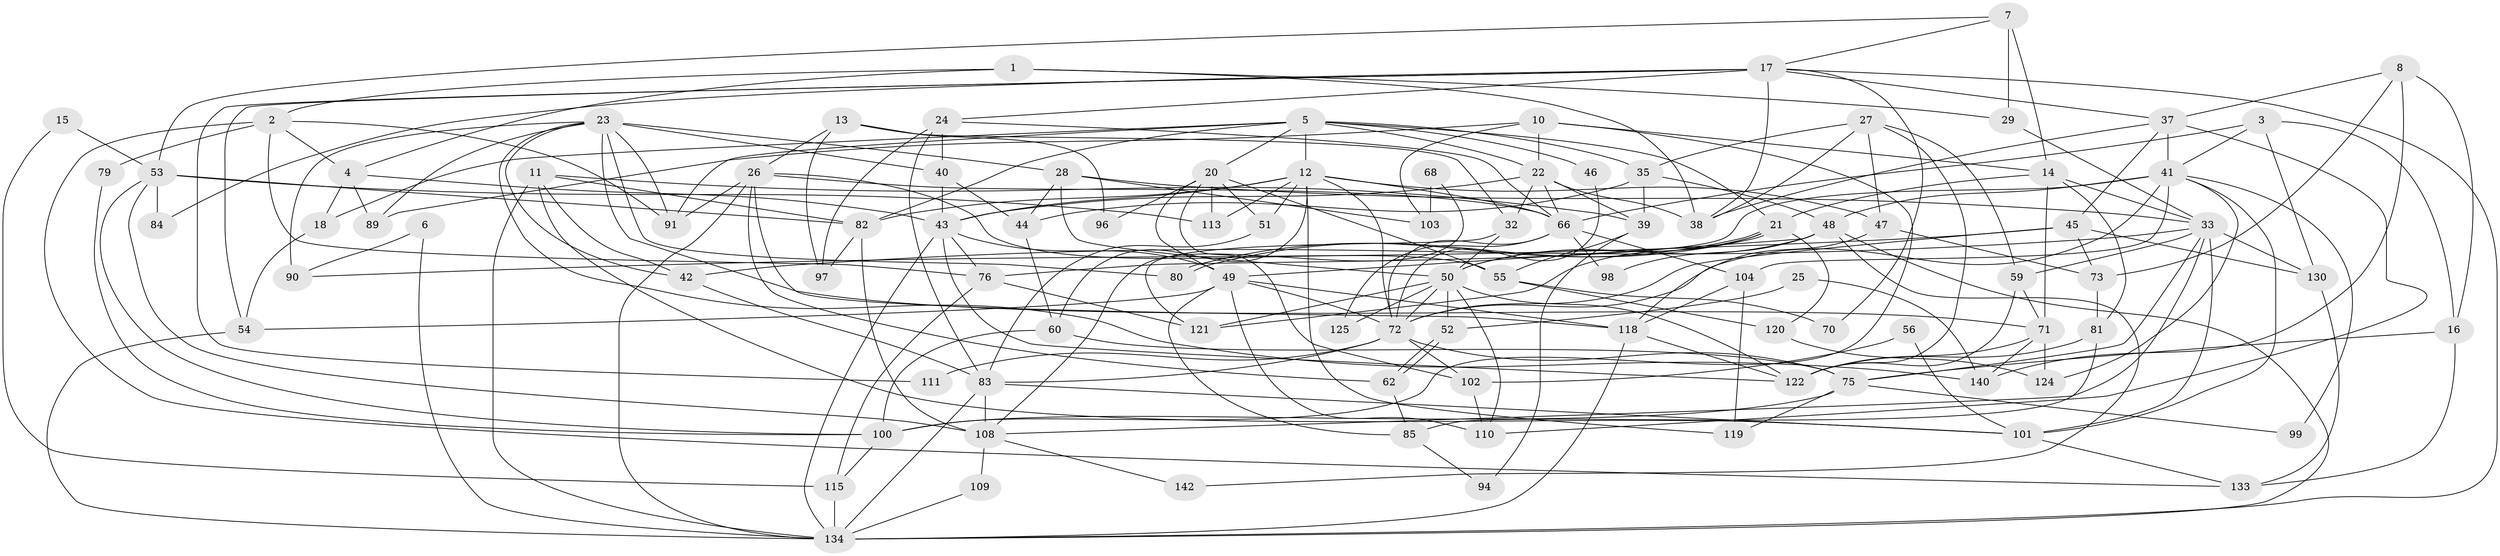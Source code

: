 // original degree distribution, {3: 0.2535211267605634, 4: 0.31690140845070425, 5: 0.14788732394366197, 6: 0.07746478873239436, 2: 0.14084507042253522, 7: 0.028169014084507043, 8: 0.028169014084507043, 9: 0.007042253521126761}
// Generated by graph-tools (version 1.1) at 2025/11/02/27/25 16:11:19]
// undirected, 99 vertices, 236 edges
graph export_dot {
graph [start="1"]
  node [color=gray90,style=filled];
  1 [super="+9"];
  2 [super="+114"];
  3 [super="+19"];
  4;
  5 [super="+127"];
  6;
  7 [super="+139"];
  8;
  10 [super="+77"];
  11;
  12 [super="+67"];
  13;
  14 [super="+61"];
  15;
  16 [super="+31"];
  17 [super="+30"];
  18;
  20 [super="+132"];
  21 [super="+63"];
  22;
  23 [super="+69"];
  24 [super="+36"];
  25;
  26 [super="+107"];
  27 [super="+34"];
  28 [super="+88"];
  29;
  32;
  33 [super="+129"];
  35;
  37 [super="+87"];
  38 [super="+64"];
  39 [super="+105"];
  40;
  41 [super="+112"];
  42;
  43 [super="+65"];
  44;
  45;
  46;
  47;
  48 [super="+95"];
  49 [super="+92"];
  50 [super="+137"];
  51;
  52;
  53 [super="+57"];
  54 [super="+78"];
  55 [super="+58"];
  56;
  59;
  60;
  62;
  66 [super="+93"];
  68;
  70;
  71 [super="+74"];
  72 [super="+117"];
  73 [super="+106"];
  75 [super="+126"];
  76 [super="+131"];
  79;
  80;
  81;
  82;
  83 [super="+141"];
  84;
  85 [super="+86"];
  89;
  90;
  91;
  94;
  96;
  97;
  98;
  99;
  100;
  101 [super="+116"];
  102 [super="+135"];
  103;
  104;
  108 [super="+136"];
  109;
  110;
  111;
  113;
  115;
  118 [super="+128"];
  119;
  120;
  121;
  122 [super="+123"];
  124;
  125;
  130;
  133;
  134 [super="+138"];
  140;
  142;
  1 -- 4;
  1 -- 2;
  1 -- 29;
  1 -- 38;
  2 -- 79 [weight=2];
  2 -- 4;
  2 -- 133;
  2 -- 91;
  2 -- 76;
  3 -- 16;
  3 -- 130;
  3 -- 66;
  3 -- 41;
  4 -- 43;
  4 -- 18;
  4 -- 89;
  5 -- 82;
  5 -- 21;
  5 -- 22;
  5 -- 46;
  5 -- 20;
  5 -- 18;
  5 -- 35;
  5 -- 91;
  5 -- 12;
  6 -- 90;
  6 -- 134;
  7 -- 14 [weight=2];
  7 -- 17;
  7 -- 53;
  7 -- 29;
  8 -- 140;
  8 -- 73;
  8 -- 37;
  8 -- 16;
  10 -- 89;
  10 -- 22;
  10 -- 14;
  10 -- 100;
  10 -- 103;
  11 -- 42;
  11 -- 82;
  11 -- 101;
  11 -- 134;
  11 -- 39;
  12 -- 113;
  12 -- 47;
  12 -- 82;
  12 -- 119;
  12 -- 51;
  12 -- 43;
  12 -- 60;
  12 -- 72;
  12 -- 66;
  13 -- 32;
  13 -- 96;
  13 -- 97;
  13 -- 26;
  14 -- 81;
  14 -- 33;
  14 -- 71;
  14 -- 21;
  15 -- 115;
  15 -- 53;
  16 -- 133;
  16 -- 75;
  17 -- 84;
  17 -- 70;
  17 -- 111;
  17 -- 24;
  17 -- 38;
  17 -- 134;
  17 -- 37;
  17 -- 54;
  18 -- 54;
  20 -- 55;
  20 -- 96;
  20 -- 113;
  20 -- 51;
  20 -- 102;
  20 -- 49;
  21 -- 80;
  21 -- 80;
  21 -- 50;
  21 -- 120;
  21 -- 121;
  22 -- 32;
  22 -- 39;
  22 -- 38;
  22 -- 66;
  22 -- 43;
  23 -- 90;
  23 -- 80;
  23 -- 40;
  23 -- 89;
  23 -- 42;
  23 -- 91;
  23 -- 140;
  23 -- 71;
  23 -- 28;
  24 -- 97;
  24 -- 40;
  24 -- 66;
  24 -- 83;
  25 -- 52;
  25 -- 140;
  26 -- 91;
  26 -- 134;
  26 -- 66;
  26 -- 55;
  26 -- 62;
  26 -- 118;
  27 -- 35;
  27 -- 38;
  27 -- 59;
  27 -- 122;
  27 -- 47;
  28 -- 33;
  28 -- 50;
  28 -- 103;
  28 -- 44;
  29 -- 33;
  32 -- 121;
  32 -- 50;
  33 -- 59;
  33 -- 101;
  33 -- 130;
  33 -- 42;
  33 -- 75;
  33 -- 108;
  35 -- 44;
  35 -- 48;
  35 -- 39;
  37 -- 45;
  37 -- 110;
  37 -- 38;
  37 -- 41 [weight=2];
  39 -- 55;
  39 -- 94;
  40 -- 44;
  40 -- 43;
  41 -- 99;
  41 -- 104;
  41 -- 124;
  41 -- 72;
  41 -- 101;
  41 -- 76;
  41 -- 48;
  42 -- 83;
  43 -- 49;
  43 -- 76;
  43 -- 134;
  43 -- 122;
  44 -- 60;
  45 -- 130;
  45 -- 72;
  45 -- 73;
  45 -- 90;
  46 -- 72;
  47 -- 73;
  47 -- 118;
  48 -- 49;
  48 -- 50;
  48 -- 98;
  48 -- 134;
  48 -- 142;
  49 -- 72;
  49 -- 110;
  49 -- 118;
  49 -- 85;
  49 -- 54;
  50 -- 72;
  50 -- 121;
  50 -- 110;
  50 -- 52;
  50 -- 122;
  50 -- 125;
  51 -- 83;
  52 -- 62;
  52 -- 62;
  53 -- 82;
  53 -- 84;
  53 -- 113;
  53 -- 100;
  53 -- 108;
  54 -- 134;
  55 -- 120;
  55 -- 70;
  56 -- 101;
  56 -- 102;
  59 -- 122;
  59 -- 71;
  60 -- 75;
  60 -- 100;
  62 -- 85;
  66 -- 98 [weight=2];
  66 -- 125;
  66 -- 72;
  66 -- 104;
  68 -- 103;
  68 -- 108;
  71 -- 140;
  71 -- 122;
  71 -- 124;
  72 -- 83;
  72 -- 102;
  72 -- 111;
  72 -- 75;
  73 -- 81;
  75 -- 99;
  75 -- 100;
  75 -- 119;
  76 -- 115;
  76 -- 121;
  79 -- 100;
  81 -- 122;
  81 -- 85;
  82 -- 97;
  82 -- 108;
  83 -- 134;
  83 -- 108;
  83 -- 101;
  85 -- 94;
  100 -- 115;
  101 -- 133;
  102 -- 110;
  104 -- 119;
  104 -- 118;
  108 -- 142;
  108 -- 109;
  109 -- 134;
  115 -- 134;
  118 -- 122;
  118 -- 134;
  120 -- 124;
  130 -- 133;
}
